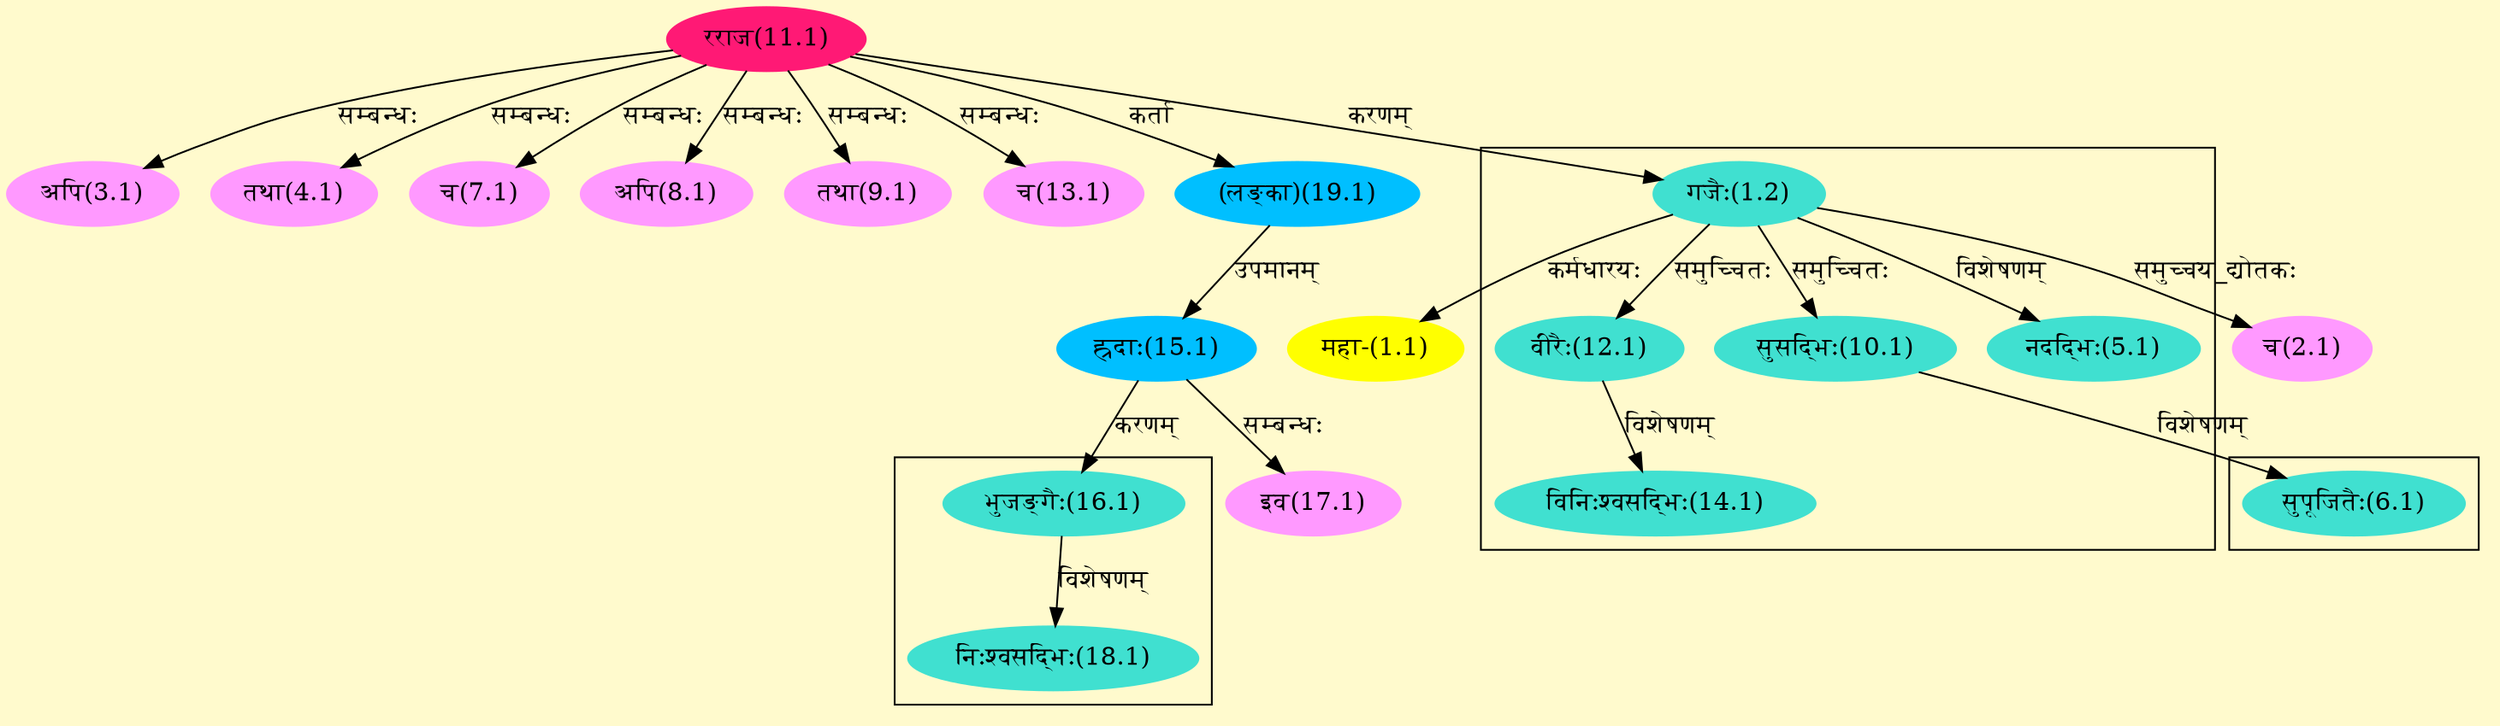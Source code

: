 digraph G{
rankdir=BT;
 compound=true;
 bgcolor="lemonchiffon1";

subgraph cluster_1{
Node5_1 [style=filled, color="#40E0D0" label = "नदद्भिः(5.1)"]
Node1_2 [style=filled, color="#40E0D0" label = "गजैः(1.2)"]
Node10_1 [style=filled, color="#40E0D0" label = "सुसद्भिः(10.1)"]
Node12_1 [style=filled, color="#40E0D0" label = "वीरैः(12.1)"]
Node14_1 [style=filled, color="#40E0D0" label = "विनिःश्वसद्भिः(14.1)"]

}

subgraph cluster_2{
Node6_1 [style=filled, color="#40E0D0" label = "सुपूजितैः(6.1)"]
Node10_1 [style=filled, color="#40E0D0" label = "सुसद्भिः(10.1)"]

}

subgraph cluster_3{
Node18_1 [style=filled, color="#40E0D0" label = "निःश्वसद्भिः(18.1)"]
Node16_1 [style=filled, color="#40E0D0" label = "भुजङ्गैः(16.1)"]

}
Node1_1 [style=filled, color="#FFFF00" label = "महा-(1.1)"]
Node1_2 [style=filled, color="#40E0D0" label = "गजैः(1.2)"]
Node11_1 [style=filled, color="#FF1975" label = "रराज(11.1)"]
Node2_1 [style=filled, color="#FF99FF" label = "च(2.1)"]
Node3_1 [style=filled, color="#FF99FF" label = "अपि(3.1)"]
Node4_1 [style=filled, color="#FF99FF" label = "तथा(4.1)"]
Node7_1 [style=filled, color="#FF99FF" label = "च(7.1)"]
Node8_1 [style=filled, color="#FF99FF" label = "अपि(8.1)"]
Node9_1 [style=filled, color="#FF99FF" label = "तथा(9.1)"]
Node [style=filled, color="" label = "()"]
Node13_1 [style=filled, color="#FF99FF" label = "च(13.1)"]
Node15_1 [style=filled, color="#00BFFF" label = "ह्रदाः(15.1)"]
Node19_1 [style=filled, color="#00BFFF" label = "(लङ्का)(19.1)"]
Node16_1 [style=filled, color="#40E0D0" label = "भुजङ्गैः(16.1)"]
Node17_1 [style=filled, color="#FF99FF" label = "इव(17.1)"]
/* Start of Relations section */

Node1_1 -> Node1_2 [  label="कर्मधारयः"  dir="back" ]
Node1_2 -> Node11_1 [  label="करणम्"  dir="back" ]
Node2_1 -> Node1_2 [  label="समुच्चय_द्योतकः"  dir="back" ]
Node3_1 -> Node11_1 [  label="सम्बन्धः"  dir="back" ]
Node4_1 -> Node11_1 [  label="सम्बन्धः"  dir="back" ]
Node5_1 -> Node1_2 [  label="विशेषणम्"  dir="back" ]
Node6_1 -> Node10_1 [  label="विशेषणम्"  dir="back" ]
Node7_1 -> Node11_1 [  label="सम्बन्धः"  dir="back" ]
Node8_1 -> Node11_1 [  label="सम्बन्धः"  dir="back" ]
Node9_1 -> Node11_1 [  label="सम्बन्धः"  dir="back" ]
Node10_1 -> Node1_2 [  label="समुच्चितः"  dir="back" ]
Node12_1 -> Node1_2 [  label="समुच्चितः"  dir="back" ]
Node13_1 -> Node11_1 [  label="सम्बन्धः"  dir="back" ]
Node14_1 -> Node12_1 [  label="विशेषणम्"  dir="back" ]
Node15_1 -> Node19_1 [  label="उपमानम्"  dir="back" ]
Node16_1 -> Node15_1 [  label="करणम्"  dir="back" ]
Node17_1 -> Node15_1 [  label="सम्बन्धः"  dir="back" ]
Node18_1 -> Node16_1 [  label="विशेषणम्"  dir="back" ]
Node19_1 -> Node11_1 [  label="कर्ता"  dir="back" ]
}
